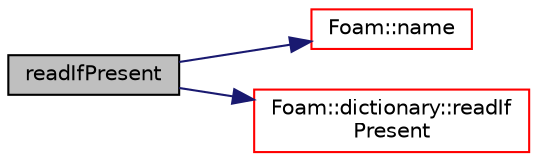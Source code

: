 digraph "readIfPresent"
{
  bgcolor="transparent";
  edge [fontname="Helvetica",fontsize="10",labelfontname="Helvetica",labelfontsize="10"];
  node [fontname="Helvetica",fontsize="10",shape=record];
  rankdir="LR";
  Node1941 [label="readIfPresent",height=0.2,width=0.4,color="black", fillcolor="grey75", style="filled", fontcolor="black"];
  Node1941 -> Node1942 [color="midnightblue",fontsize="10",style="solid",fontname="Helvetica"];
  Node1942 [label="Foam::name",height=0.2,width=0.4,color="red",URL="$a21851.html#adcb0df2bd4953cb6bb390272d8263c3a",tooltip="Return a string representation of a complex. "];
  Node1941 -> Node1945 [color="midnightblue",fontsize="10",style="solid",fontname="Helvetica"];
  Node1945 [label="Foam::dictionary::readIf\lPresent",height=0.2,width=0.4,color="red",URL="$a27129.html#ad4bd008e6ee208313f2c3a963ee1170d",tooltip="Find an entry if present, and assign to T. "];
}
